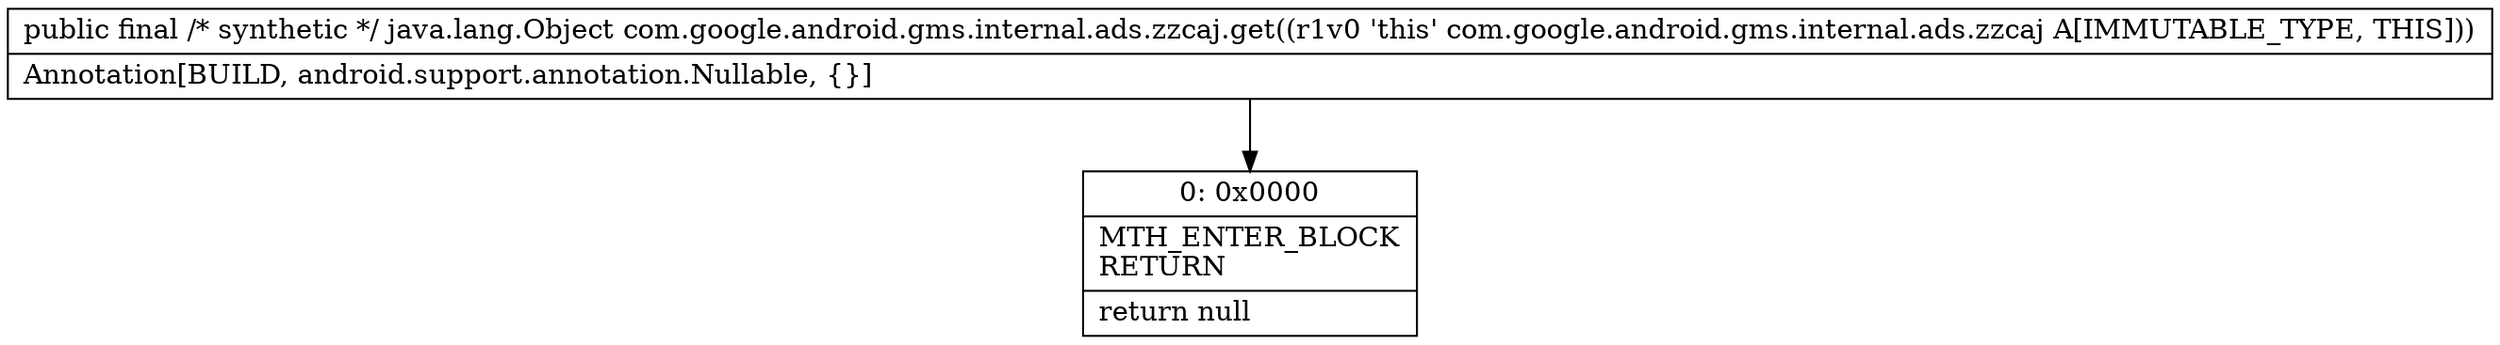 digraph "CFG forcom.google.android.gms.internal.ads.zzcaj.get()Ljava\/lang\/Object;" {
Node_0 [shape=record,label="{0\:\ 0x0000|MTH_ENTER_BLOCK\lRETURN\l|return null\l}"];
MethodNode[shape=record,label="{public final \/* synthetic *\/ java.lang.Object com.google.android.gms.internal.ads.zzcaj.get((r1v0 'this' com.google.android.gms.internal.ads.zzcaj A[IMMUTABLE_TYPE, THIS]))  | Annotation[BUILD, android.support.annotation.Nullable, \{\}]\l}"];
MethodNode -> Node_0;
}

